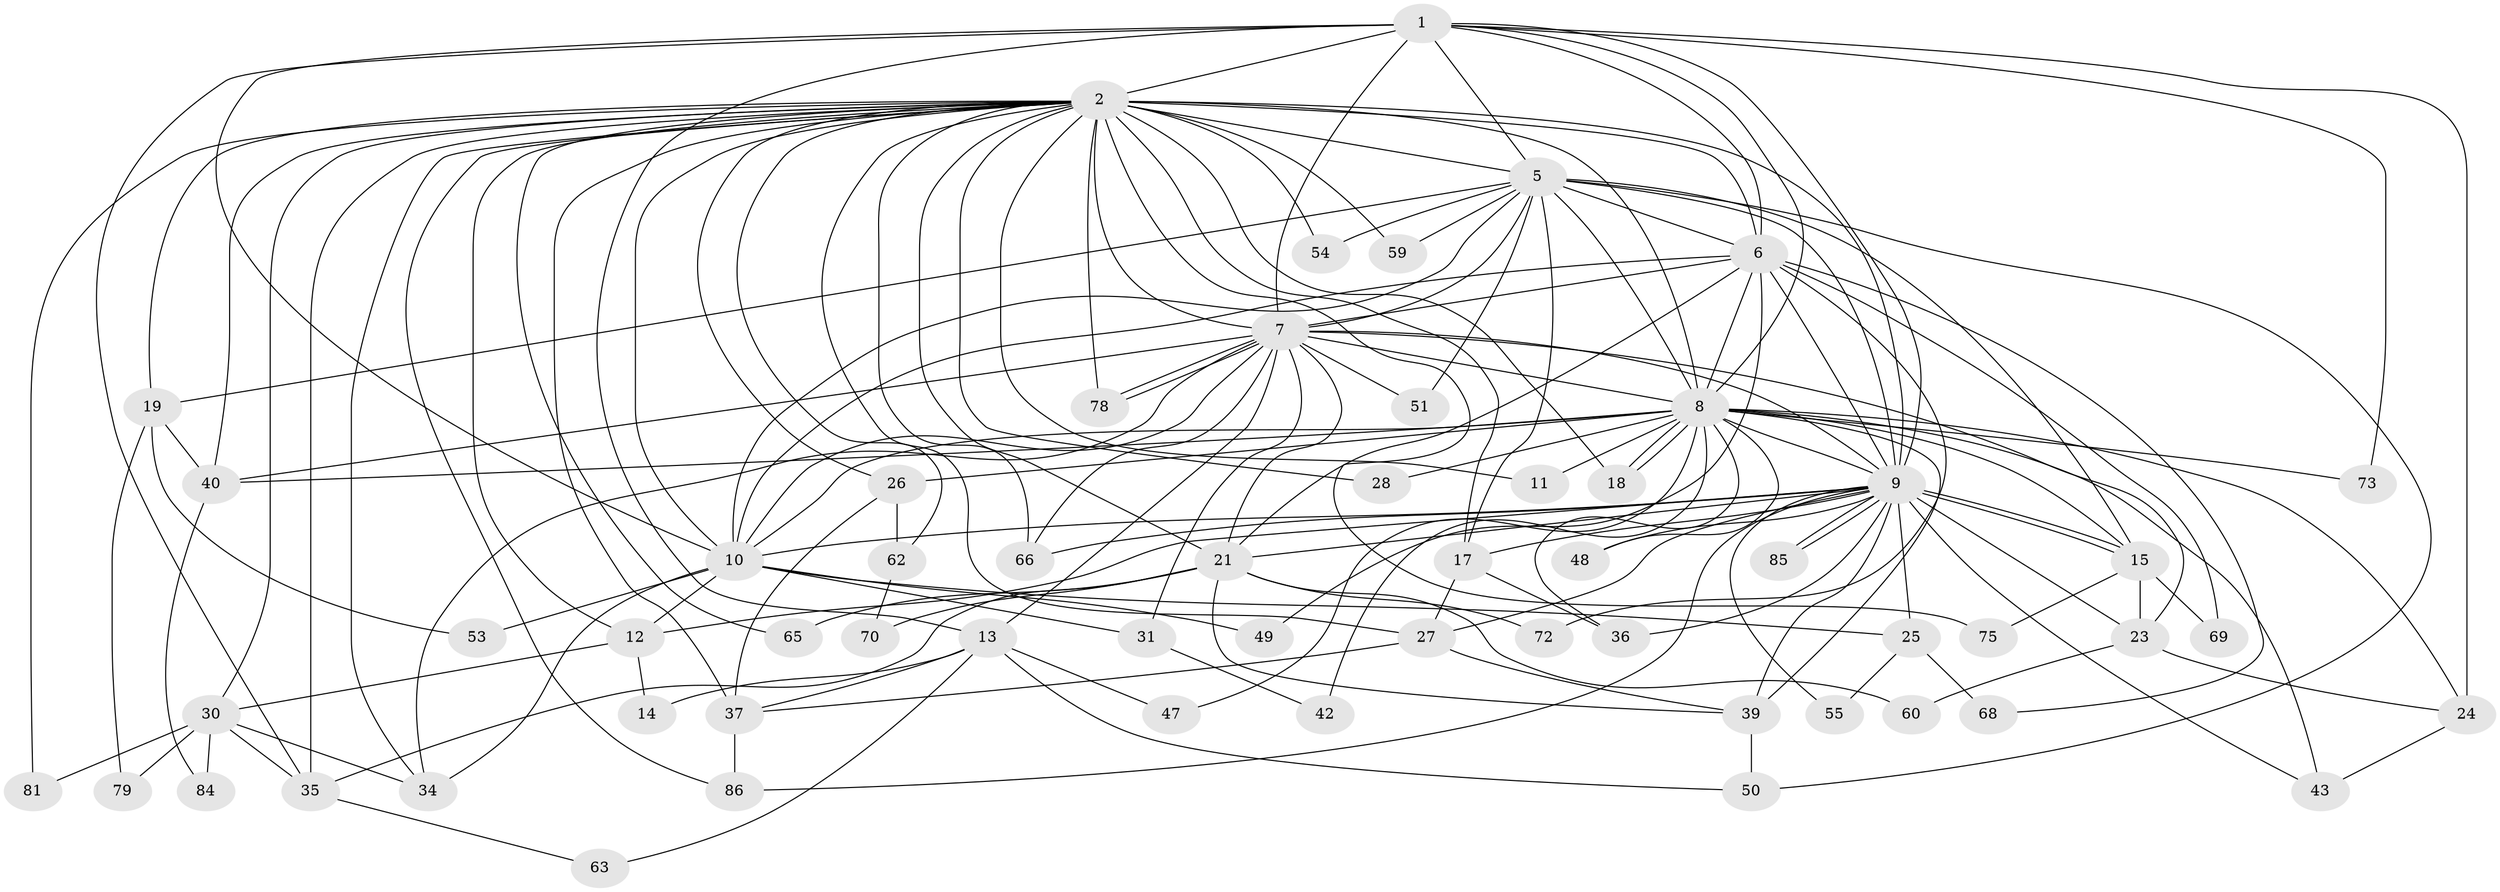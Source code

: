 // original degree distribution, {16: 0.01694915254237288, 24: 0.01694915254237288, 17: 0.00847457627118644, 18: 0.00847457627118644, 20: 0.00847457627118644, 21: 0.00847457627118644, 31: 0.00847457627118644, 15: 0.00847457627118644, 2: 0.5254237288135594, 5: 0.0847457627118644, 7: 0.01694915254237288, 6: 0.025423728813559324, 8: 0.00847457627118644, 3: 0.16101694915254236, 4: 0.0847457627118644, 9: 0.00847457627118644}
// Generated by graph-tools (version 1.1) at 2025/13/03/09/25 04:13:52]
// undirected, 59 vertices, 156 edges
graph export_dot {
graph [start="1"]
  node [color=gray90,style=filled];
  1;
  2 [super="+4+74+117+113+20+16+3+90"];
  5 [super="+57+89+77+64"];
  6 [super="+83+22"];
  7 [super="+56"];
  8 [super="+96"];
  9 [super="+38+32+71"];
  10;
  11;
  12;
  13;
  14;
  15 [super="+29"];
  17;
  18;
  19;
  21 [super="+33+52"];
  23;
  24 [super="+67"];
  25;
  26 [super="+98"];
  27 [super="+88"];
  28;
  30;
  31;
  34 [super="+106+41"];
  35 [super="+58"];
  36 [super="+91"];
  37 [super="+46"];
  39 [super="+76"];
  40 [super="+44"];
  42;
  43;
  47;
  48;
  49;
  50 [super="+111"];
  51;
  53;
  54;
  55;
  59;
  60;
  62;
  63;
  65;
  66;
  68;
  69;
  70;
  72;
  73;
  75;
  78;
  79;
  81;
  84;
  85;
  86;
  1 -- 2 [weight=4];
  1 -- 5;
  1 -- 6;
  1 -- 7;
  1 -- 8;
  1 -- 9 [weight=2];
  1 -- 10;
  1 -- 13;
  1 -- 35;
  1 -- 73;
  1 -- 24 [weight=2];
  2 -- 5 [weight=4];
  2 -- 6 [weight=4];
  2 -- 7 [weight=3];
  2 -- 8 [weight=5];
  2 -- 9 [weight=5];
  2 -- 10 [weight=3];
  2 -- 19;
  2 -- 21 [weight=4];
  2 -- 27;
  2 -- 54;
  2 -- 66;
  2 -- 11;
  2 -- 81;
  2 -- 86;
  2 -- 26;
  2 -- 30;
  2 -- 59;
  2 -- 12;
  2 -- 35 [weight=2];
  2 -- 34;
  2 -- 18;
  2 -- 62;
  2 -- 40;
  2 -- 78;
  2 -- 65;
  2 -- 37 [weight=2];
  2 -- 75;
  2 -- 17;
  2 -- 28;
  5 -- 6 [weight=3];
  5 -- 7 [weight=3];
  5 -- 8 [weight=2];
  5 -- 9 [weight=2];
  5 -- 10;
  5 -- 17;
  5 -- 19;
  5 -- 50;
  5 -- 51;
  5 -- 54;
  5 -- 59;
  5 -- 15 [weight=3];
  6 -- 7;
  6 -- 8 [weight=2];
  6 -- 9 [weight=2];
  6 -- 10;
  6 -- 49;
  6 -- 68;
  6 -- 72;
  6 -- 69;
  6 -- 21;
  7 -- 8;
  7 -- 9;
  7 -- 10;
  7 -- 13;
  7 -- 21;
  7 -- 31;
  7 -- 40;
  7 -- 51;
  7 -- 66;
  7 -- 78;
  7 -- 78;
  7 -- 34;
  7 -- 23;
  8 -- 9;
  8 -- 10;
  8 -- 11;
  8 -- 18;
  8 -- 18;
  8 -- 24;
  8 -- 26 [weight=2];
  8 -- 28;
  8 -- 42;
  8 -- 43;
  8 -- 47;
  8 -- 48;
  8 -- 73;
  8 -- 15;
  8 -- 40;
  8 -- 36;
  8 -- 39;
  9 -- 10;
  9 -- 12;
  9 -- 15;
  9 -- 15;
  9 -- 17;
  9 -- 23;
  9 -- 25;
  9 -- 43;
  9 -- 55;
  9 -- 85;
  9 -- 85;
  9 -- 66;
  9 -- 36 [weight=2];
  9 -- 48;
  9 -- 86;
  9 -- 39;
  9 -- 21;
  9 -- 27;
  10 -- 12;
  10 -- 25;
  10 -- 31;
  10 -- 34;
  10 -- 49;
  10 -- 53;
  12 -- 14;
  12 -- 30;
  13 -- 14;
  13 -- 47;
  13 -- 63;
  13 -- 37;
  13 -- 50;
  15 -- 23;
  15 -- 69;
  15 -- 75;
  17 -- 27;
  17 -- 36;
  19 -- 40;
  19 -- 53;
  19 -- 79;
  21 -- 65;
  21 -- 35 [weight=2];
  21 -- 70;
  21 -- 39;
  21 -- 72;
  21 -- 60;
  23 -- 24;
  23 -- 60;
  24 -- 43;
  25 -- 55;
  25 -- 68;
  26 -- 37;
  26 -- 62;
  27 -- 37;
  27 -- 39;
  30 -- 34;
  30 -- 35;
  30 -- 79;
  30 -- 81;
  30 -- 84;
  31 -- 42;
  35 -- 63;
  37 -- 86;
  39 -- 50;
  40 -- 84;
  62 -- 70;
}
